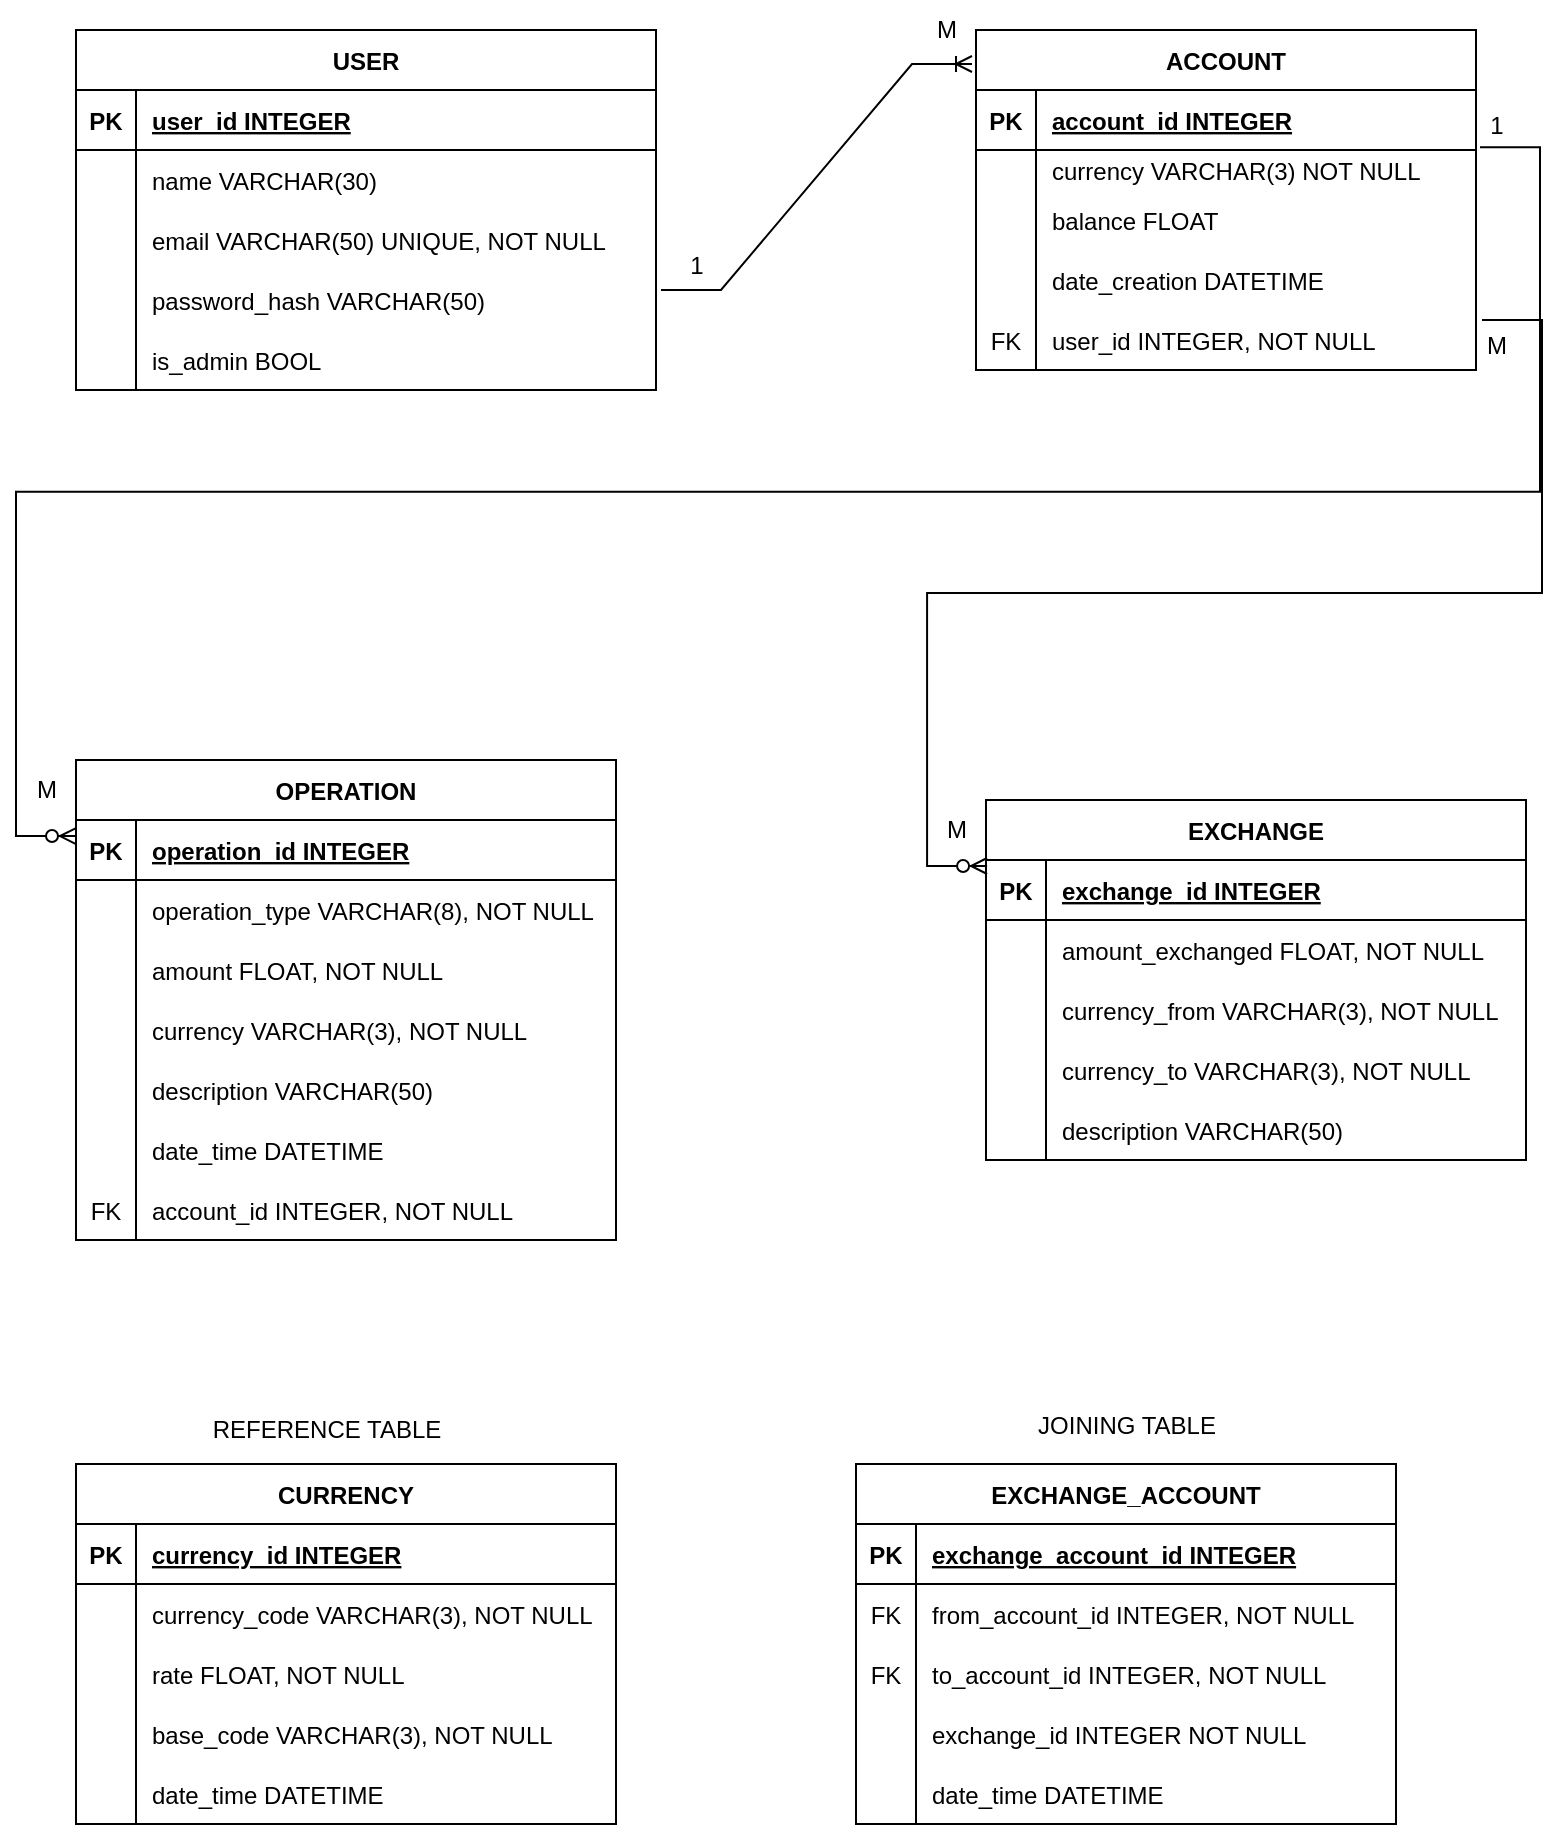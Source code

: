 <mxfile version="24.7.12">
  <diagram id="R2lEEEUBdFMjLlhIrx00" name="Page-1">
    <mxGraphModel dx="1434" dy="738" grid="1" gridSize="10" guides="1" tooltips="1" connect="1" arrows="1" fold="1" page="1" pageScale="1" pageWidth="850" pageHeight="1100" math="0" shadow="0" extFonts="Permanent Marker^https://fonts.googleapis.com/css?family=Permanent+Marker">
      <root>
        <mxCell id="0" />
        <mxCell id="1" parent="0" />
        <mxCell id="C-vyLk0tnHw3VtMMgP7b-23" value="USER" style="shape=table;startSize=30;container=1;collapsible=1;childLayout=tableLayout;fixedRows=1;rowLines=0;fontStyle=1;align=center;resizeLast=1;" parent="1" vertex="1">
          <mxGeometry x="80" y="135" width="290" height="180" as="geometry" />
        </mxCell>
        <mxCell id="C-vyLk0tnHw3VtMMgP7b-24" value="" style="shape=partialRectangle;collapsible=0;dropTarget=0;pointerEvents=0;fillColor=none;points=[[0,0.5],[1,0.5]];portConstraint=eastwest;top=0;left=0;right=0;bottom=1;" parent="C-vyLk0tnHw3VtMMgP7b-23" vertex="1">
          <mxGeometry y="30" width="290" height="30" as="geometry" />
        </mxCell>
        <mxCell id="C-vyLk0tnHw3VtMMgP7b-25" value="PK" style="shape=partialRectangle;overflow=hidden;connectable=0;fillColor=none;top=0;left=0;bottom=0;right=0;fontStyle=1;" parent="C-vyLk0tnHw3VtMMgP7b-24" vertex="1">
          <mxGeometry width="30" height="30" as="geometry">
            <mxRectangle width="30" height="30" as="alternateBounds" />
          </mxGeometry>
        </mxCell>
        <mxCell id="C-vyLk0tnHw3VtMMgP7b-26" value="user_id INTEGER" style="shape=partialRectangle;overflow=hidden;connectable=0;fillColor=none;top=0;left=0;bottom=0;right=0;align=left;spacingLeft=6;fontStyle=5;" parent="C-vyLk0tnHw3VtMMgP7b-24" vertex="1">
          <mxGeometry x="30" width="260" height="30" as="geometry">
            <mxRectangle width="260" height="30" as="alternateBounds" />
          </mxGeometry>
        </mxCell>
        <mxCell id="C-vyLk0tnHw3VtMMgP7b-27" value="" style="shape=partialRectangle;collapsible=0;dropTarget=0;pointerEvents=0;fillColor=none;points=[[0,0.5],[1,0.5]];portConstraint=eastwest;top=0;left=0;right=0;bottom=0;" parent="C-vyLk0tnHw3VtMMgP7b-23" vertex="1">
          <mxGeometry y="60" width="290" height="30" as="geometry" />
        </mxCell>
        <mxCell id="C-vyLk0tnHw3VtMMgP7b-28" value="" style="shape=partialRectangle;overflow=hidden;connectable=0;fillColor=none;top=0;left=0;bottom=0;right=0;" parent="C-vyLk0tnHw3VtMMgP7b-27" vertex="1">
          <mxGeometry width="30" height="30" as="geometry">
            <mxRectangle width="30" height="30" as="alternateBounds" />
          </mxGeometry>
        </mxCell>
        <mxCell id="C-vyLk0tnHw3VtMMgP7b-29" value="name VARCHAR(30)" style="shape=partialRectangle;overflow=hidden;connectable=0;fillColor=none;top=0;left=0;bottom=0;right=0;align=left;spacingLeft=6;" parent="C-vyLk0tnHw3VtMMgP7b-27" vertex="1">
          <mxGeometry x="30" width="260" height="30" as="geometry">
            <mxRectangle width="260" height="30" as="alternateBounds" />
          </mxGeometry>
        </mxCell>
        <mxCell id="g5KCxfN041PWaLVJbJEF-1" style="shape=partialRectangle;collapsible=0;dropTarget=0;pointerEvents=0;fillColor=none;points=[[0,0.5],[1,0.5]];portConstraint=eastwest;top=0;left=0;right=0;bottom=0;" parent="C-vyLk0tnHw3VtMMgP7b-23" vertex="1">
          <mxGeometry y="90" width="290" height="30" as="geometry" />
        </mxCell>
        <mxCell id="g5KCxfN041PWaLVJbJEF-2" style="shape=partialRectangle;overflow=hidden;connectable=0;fillColor=none;top=0;left=0;bottom=0;right=0;" parent="g5KCxfN041PWaLVJbJEF-1" vertex="1">
          <mxGeometry width="30" height="30" as="geometry">
            <mxRectangle width="30" height="30" as="alternateBounds" />
          </mxGeometry>
        </mxCell>
        <mxCell id="g5KCxfN041PWaLVJbJEF-3" value="email VARCHAR(50) UNIQUE, NOT NULL" style="shape=partialRectangle;overflow=hidden;connectable=0;fillColor=none;top=0;left=0;bottom=0;right=0;align=left;spacingLeft=6;" parent="g5KCxfN041PWaLVJbJEF-1" vertex="1">
          <mxGeometry x="30" width="260" height="30" as="geometry">
            <mxRectangle width="260" height="30" as="alternateBounds" />
          </mxGeometry>
        </mxCell>
        <mxCell id="g5KCxfN041PWaLVJbJEF-4" style="shape=partialRectangle;collapsible=0;dropTarget=0;pointerEvents=0;fillColor=none;points=[[0,0.5],[1,0.5]];portConstraint=eastwest;top=0;left=0;right=0;bottom=0;" parent="C-vyLk0tnHw3VtMMgP7b-23" vertex="1">
          <mxGeometry y="120" width="290" height="30" as="geometry" />
        </mxCell>
        <mxCell id="g5KCxfN041PWaLVJbJEF-5" style="shape=partialRectangle;overflow=hidden;connectable=0;fillColor=none;top=0;left=0;bottom=0;right=0;" parent="g5KCxfN041PWaLVJbJEF-4" vertex="1">
          <mxGeometry width="30" height="30" as="geometry">
            <mxRectangle width="30" height="30" as="alternateBounds" />
          </mxGeometry>
        </mxCell>
        <mxCell id="g5KCxfN041PWaLVJbJEF-6" value="password_hash VARCHAR(50)" style="shape=partialRectangle;overflow=hidden;connectable=0;fillColor=none;top=0;left=0;bottom=0;right=0;align=left;spacingLeft=6;" parent="g5KCxfN041PWaLVJbJEF-4" vertex="1">
          <mxGeometry x="30" width="260" height="30" as="geometry">
            <mxRectangle width="260" height="30" as="alternateBounds" />
          </mxGeometry>
        </mxCell>
        <mxCell id="PulEYo1Ob-rFSfLaga_--1" style="shape=partialRectangle;collapsible=0;dropTarget=0;pointerEvents=0;fillColor=none;points=[[0,0.5],[1,0.5]];portConstraint=eastwest;top=0;left=0;right=0;bottom=0;" parent="C-vyLk0tnHw3VtMMgP7b-23" vertex="1">
          <mxGeometry y="150" width="290" height="30" as="geometry" />
        </mxCell>
        <mxCell id="PulEYo1Ob-rFSfLaga_--2" style="shape=partialRectangle;overflow=hidden;connectable=0;fillColor=none;top=0;left=0;bottom=0;right=0;" parent="PulEYo1Ob-rFSfLaga_--1" vertex="1">
          <mxGeometry width="30" height="30" as="geometry">
            <mxRectangle width="30" height="30" as="alternateBounds" />
          </mxGeometry>
        </mxCell>
        <mxCell id="PulEYo1Ob-rFSfLaga_--3" value="is_admin BOOL" style="shape=partialRectangle;overflow=hidden;connectable=0;fillColor=none;top=0;left=0;bottom=0;right=0;align=left;spacingLeft=6;" parent="PulEYo1Ob-rFSfLaga_--1" vertex="1">
          <mxGeometry x="30" width="260" height="30" as="geometry">
            <mxRectangle width="260" height="30" as="alternateBounds" />
          </mxGeometry>
        </mxCell>
        <mxCell id="C-vyLk0tnHw3VtMMgP7b-2" value="ACCOUNT" style="shape=table;startSize=30;container=1;collapsible=1;childLayout=tableLayout;fixedRows=1;rowLines=0;fontStyle=1;align=center;resizeLast=1;" parent="1" vertex="1">
          <mxGeometry x="530" y="135" width="250" height="170" as="geometry" />
        </mxCell>
        <mxCell id="C-vyLk0tnHw3VtMMgP7b-3" value="" style="shape=partialRectangle;collapsible=0;dropTarget=0;pointerEvents=0;fillColor=none;points=[[0,0.5],[1,0.5]];portConstraint=eastwest;top=0;left=0;right=0;bottom=1;" parent="C-vyLk0tnHw3VtMMgP7b-2" vertex="1">
          <mxGeometry y="30" width="250" height="30" as="geometry" />
        </mxCell>
        <mxCell id="C-vyLk0tnHw3VtMMgP7b-4" value="PK" style="shape=partialRectangle;overflow=hidden;connectable=0;fillColor=none;top=0;left=0;bottom=0;right=0;fontStyle=1;" parent="C-vyLk0tnHw3VtMMgP7b-3" vertex="1">
          <mxGeometry width="30" height="30" as="geometry">
            <mxRectangle width="30" height="30" as="alternateBounds" />
          </mxGeometry>
        </mxCell>
        <mxCell id="C-vyLk0tnHw3VtMMgP7b-5" value="account_id INTEGER" style="shape=partialRectangle;overflow=hidden;connectable=0;fillColor=none;top=0;left=0;bottom=0;right=0;align=left;spacingLeft=6;fontStyle=5;" parent="C-vyLk0tnHw3VtMMgP7b-3" vertex="1">
          <mxGeometry x="30" width="220" height="30" as="geometry">
            <mxRectangle width="220" height="30" as="alternateBounds" />
          </mxGeometry>
        </mxCell>
        <mxCell id="C-vyLk0tnHw3VtMMgP7b-6" value="" style="shape=partialRectangle;collapsible=0;dropTarget=0;pointerEvents=0;fillColor=none;points=[[0,0.5],[1,0.5]];portConstraint=eastwest;top=0;left=0;right=0;bottom=0;" parent="C-vyLk0tnHw3VtMMgP7b-2" vertex="1">
          <mxGeometry y="60" width="250" height="20" as="geometry" />
        </mxCell>
        <mxCell id="C-vyLk0tnHw3VtMMgP7b-7" value="" style="shape=partialRectangle;overflow=hidden;connectable=0;fillColor=none;top=0;left=0;bottom=0;right=0;" parent="C-vyLk0tnHw3VtMMgP7b-6" vertex="1">
          <mxGeometry width="30" height="20" as="geometry">
            <mxRectangle width="30" height="20" as="alternateBounds" />
          </mxGeometry>
        </mxCell>
        <mxCell id="C-vyLk0tnHw3VtMMgP7b-8" value="currency VARCHAR(3) NOT NULL" style="shape=partialRectangle;overflow=hidden;connectable=0;fillColor=none;top=0;left=0;bottom=0;right=0;align=left;spacingLeft=6;" parent="C-vyLk0tnHw3VtMMgP7b-6" vertex="1">
          <mxGeometry x="30" width="220" height="20" as="geometry">
            <mxRectangle width="220" height="20" as="alternateBounds" />
          </mxGeometry>
        </mxCell>
        <mxCell id="g5KCxfN041PWaLVJbJEF-13" style="shape=partialRectangle;collapsible=0;dropTarget=0;pointerEvents=0;fillColor=none;points=[[0,0.5],[1,0.5]];portConstraint=eastwest;top=0;left=0;right=0;bottom=0;" parent="C-vyLk0tnHw3VtMMgP7b-2" vertex="1">
          <mxGeometry y="80" width="250" height="30" as="geometry" />
        </mxCell>
        <mxCell id="g5KCxfN041PWaLVJbJEF-14" value="" style="shape=partialRectangle;overflow=hidden;connectable=0;fillColor=none;top=0;left=0;bottom=0;right=0;" parent="g5KCxfN041PWaLVJbJEF-13" vertex="1">
          <mxGeometry width="30" height="30" as="geometry">
            <mxRectangle width="30" height="30" as="alternateBounds" />
          </mxGeometry>
        </mxCell>
        <mxCell id="g5KCxfN041PWaLVJbJEF-15" value="balance FLOAT" style="shape=partialRectangle;overflow=hidden;connectable=0;fillColor=none;top=0;left=0;bottom=0;right=0;align=left;spacingLeft=6;" parent="g5KCxfN041PWaLVJbJEF-13" vertex="1">
          <mxGeometry x="30" width="220" height="30" as="geometry">
            <mxRectangle width="220" height="30" as="alternateBounds" />
          </mxGeometry>
        </mxCell>
        <mxCell id="C-vyLk0tnHw3VtMMgP7b-9" value="" style="shape=partialRectangle;collapsible=0;dropTarget=0;pointerEvents=0;fillColor=none;points=[[0,0.5],[1,0.5]];portConstraint=eastwest;top=0;left=0;right=0;bottom=0;" parent="C-vyLk0tnHw3VtMMgP7b-2" vertex="1">
          <mxGeometry y="110" width="250" height="30" as="geometry" />
        </mxCell>
        <mxCell id="C-vyLk0tnHw3VtMMgP7b-10" value="" style="shape=partialRectangle;overflow=hidden;connectable=0;fillColor=none;top=0;left=0;bottom=0;right=0;" parent="C-vyLk0tnHw3VtMMgP7b-9" vertex="1">
          <mxGeometry width="30" height="30" as="geometry">
            <mxRectangle width="30" height="30" as="alternateBounds" />
          </mxGeometry>
        </mxCell>
        <mxCell id="C-vyLk0tnHw3VtMMgP7b-11" value="date_creation DATETIME" style="shape=partialRectangle;overflow=hidden;connectable=0;fillColor=none;top=0;left=0;bottom=0;right=0;align=left;spacingLeft=6;" parent="C-vyLk0tnHw3VtMMgP7b-9" vertex="1">
          <mxGeometry x="30" width="220" height="30" as="geometry">
            <mxRectangle width="220" height="30" as="alternateBounds" />
          </mxGeometry>
        </mxCell>
        <mxCell id="g5KCxfN041PWaLVJbJEF-10" style="shape=partialRectangle;collapsible=0;dropTarget=0;pointerEvents=0;fillColor=none;points=[[0,0.5],[1,0.5]];portConstraint=eastwest;top=0;left=0;right=0;bottom=0;" parent="C-vyLk0tnHw3VtMMgP7b-2" vertex="1">
          <mxGeometry y="140" width="250" height="30" as="geometry" />
        </mxCell>
        <mxCell id="g5KCxfN041PWaLVJbJEF-11" value="FK" style="shape=partialRectangle;overflow=hidden;connectable=0;fillColor=none;top=0;left=0;bottom=0;right=0;" parent="g5KCxfN041PWaLVJbJEF-10" vertex="1">
          <mxGeometry width="30" height="30" as="geometry">
            <mxRectangle width="30" height="30" as="alternateBounds" />
          </mxGeometry>
        </mxCell>
        <mxCell id="g5KCxfN041PWaLVJbJEF-12" value="user_id INTEGER, NOT NULL" style="shape=partialRectangle;overflow=hidden;connectable=0;fillColor=none;top=0;left=0;bottom=0;right=0;align=left;spacingLeft=6;" parent="g5KCxfN041PWaLVJbJEF-10" vertex="1">
          <mxGeometry x="30" width="220" height="30" as="geometry">
            <mxRectangle width="220" height="30" as="alternateBounds" />
          </mxGeometry>
        </mxCell>
        <mxCell id="g5KCxfN041PWaLVJbJEF-16" value="OPERATION" style="shape=table;startSize=30;container=1;collapsible=1;childLayout=tableLayout;fixedRows=1;rowLines=0;fontStyle=1;align=center;resizeLast=1;" parent="1" vertex="1">
          <mxGeometry x="80" y="500" width="270" height="240" as="geometry" />
        </mxCell>
        <mxCell id="g5KCxfN041PWaLVJbJEF-17" value="" style="shape=partialRectangle;collapsible=0;dropTarget=0;pointerEvents=0;fillColor=none;points=[[0,0.5],[1,0.5]];portConstraint=eastwest;top=0;left=0;right=0;bottom=1;" parent="g5KCxfN041PWaLVJbJEF-16" vertex="1">
          <mxGeometry y="30" width="270" height="30" as="geometry" />
        </mxCell>
        <mxCell id="g5KCxfN041PWaLVJbJEF-18" value="PK" style="shape=partialRectangle;overflow=hidden;connectable=0;fillColor=none;top=0;left=0;bottom=0;right=0;fontStyle=1;" parent="g5KCxfN041PWaLVJbJEF-17" vertex="1">
          <mxGeometry width="30" height="30" as="geometry">
            <mxRectangle width="30" height="30" as="alternateBounds" />
          </mxGeometry>
        </mxCell>
        <mxCell id="g5KCxfN041PWaLVJbJEF-19" value="operation_id INTEGER" style="shape=partialRectangle;overflow=hidden;connectable=0;fillColor=none;top=0;left=0;bottom=0;right=0;align=left;spacingLeft=6;fontStyle=5;" parent="g5KCxfN041PWaLVJbJEF-17" vertex="1">
          <mxGeometry x="30" width="240" height="30" as="geometry">
            <mxRectangle width="240" height="30" as="alternateBounds" />
          </mxGeometry>
        </mxCell>
        <mxCell id="g5KCxfN041PWaLVJbJEF-20" value="" style="shape=partialRectangle;collapsible=0;dropTarget=0;pointerEvents=0;fillColor=none;points=[[0,0.5],[1,0.5]];portConstraint=eastwest;top=0;left=0;right=0;bottom=0;" parent="g5KCxfN041PWaLVJbJEF-16" vertex="1">
          <mxGeometry y="60" width="270" height="30" as="geometry" />
        </mxCell>
        <mxCell id="g5KCxfN041PWaLVJbJEF-21" value="" style="shape=partialRectangle;overflow=hidden;connectable=0;fillColor=none;top=0;left=0;bottom=0;right=0;" parent="g5KCxfN041PWaLVJbJEF-20" vertex="1">
          <mxGeometry width="30" height="30" as="geometry">
            <mxRectangle width="30" height="30" as="alternateBounds" />
          </mxGeometry>
        </mxCell>
        <mxCell id="g5KCxfN041PWaLVJbJEF-22" value="operation_type VARCHAR(8), NOT NULL" style="shape=partialRectangle;overflow=hidden;connectable=0;fillColor=none;top=0;left=0;bottom=0;right=0;align=left;spacingLeft=6;" parent="g5KCxfN041PWaLVJbJEF-20" vertex="1">
          <mxGeometry x="30" width="240" height="30" as="geometry">
            <mxRectangle width="240" height="30" as="alternateBounds" />
          </mxGeometry>
        </mxCell>
        <mxCell id="g5KCxfN041PWaLVJbJEF-23" style="shape=partialRectangle;collapsible=0;dropTarget=0;pointerEvents=0;fillColor=none;points=[[0,0.5],[1,0.5]];portConstraint=eastwest;top=0;left=0;right=0;bottom=0;" parent="g5KCxfN041PWaLVJbJEF-16" vertex="1">
          <mxGeometry y="90" width="270" height="30" as="geometry" />
        </mxCell>
        <mxCell id="g5KCxfN041PWaLVJbJEF-24" value="" style="shape=partialRectangle;overflow=hidden;connectable=0;fillColor=none;top=0;left=0;bottom=0;right=0;" parent="g5KCxfN041PWaLVJbJEF-23" vertex="1">
          <mxGeometry width="30" height="30" as="geometry">
            <mxRectangle width="30" height="30" as="alternateBounds" />
          </mxGeometry>
        </mxCell>
        <mxCell id="g5KCxfN041PWaLVJbJEF-25" value="amount FLOAT, NOT NULL" style="shape=partialRectangle;overflow=hidden;connectable=0;fillColor=none;top=0;left=0;bottom=0;right=0;align=left;spacingLeft=6;" parent="g5KCxfN041PWaLVJbJEF-23" vertex="1">
          <mxGeometry x="30" width="240" height="30" as="geometry">
            <mxRectangle width="240" height="30" as="alternateBounds" />
          </mxGeometry>
        </mxCell>
        <mxCell id="g5KCxfN041PWaLVJbJEF-26" value="" style="shape=partialRectangle;collapsible=0;dropTarget=0;pointerEvents=0;fillColor=none;points=[[0,0.5],[1,0.5]];portConstraint=eastwest;top=0;left=0;right=0;bottom=0;" parent="g5KCxfN041PWaLVJbJEF-16" vertex="1">
          <mxGeometry y="120" width="270" height="30" as="geometry" />
        </mxCell>
        <mxCell id="g5KCxfN041PWaLVJbJEF-27" value="" style="shape=partialRectangle;overflow=hidden;connectable=0;fillColor=none;top=0;left=0;bottom=0;right=0;" parent="g5KCxfN041PWaLVJbJEF-26" vertex="1">
          <mxGeometry width="30" height="30" as="geometry">
            <mxRectangle width="30" height="30" as="alternateBounds" />
          </mxGeometry>
        </mxCell>
        <mxCell id="g5KCxfN041PWaLVJbJEF-28" value="currency VARCHAR(3), NOT NULL" style="shape=partialRectangle;overflow=hidden;connectable=0;fillColor=none;top=0;left=0;bottom=0;right=0;align=left;spacingLeft=6;" parent="g5KCxfN041PWaLVJbJEF-26" vertex="1">
          <mxGeometry x="30" width="240" height="30" as="geometry">
            <mxRectangle width="240" height="30" as="alternateBounds" />
          </mxGeometry>
        </mxCell>
        <mxCell id="g5KCxfN041PWaLVJbJEF-29" style="shape=partialRectangle;collapsible=0;dropTarget=0;pointerEvents=0;fillColor=none;points=[[0,0.5],[1,0.5]];portConstraint=eastwest;top=0;left=0;right=0;bottom=0;" parent="g5KCxfN041PWaLVJbJEF-16" vertex="1">
          <mxGeometry y="150" width="270" height="30" as="geometry" />
        </mxCell>
        <mxCell id="g5KCxfN041PWaLVJbJEF-30" value="" style="shape=partialRectangle;overflow=hidden;connectable=0;fillColor=none;top=0;left=0;bottom=0;right=0;" parent="g5KCxfN041PWaLVJbJEF-29" vertex="1">
          <mxGeometry width="30" height="30" as="geometry">
            <mxRectangle width="30" height="30" as="alternateBounds" />
          </mxGeometry>
        </mxCell>
        <mxCell id="g5KCxfN041PWaLVJbJEF-31" value="description VARCHAR(50)" style="shape=partialRectangle;overflow=hidden;connectable=0;fillColor=none;top=0;left=0;bottom=0;right=0;align=left;spacingLeft=6;" parent="g5KCxfN041PWaLVJbJEF-29" vertex="1">
          <mxGeometry x="30" width="240" height="30" as="geometry">
            <mxRectangle width="240" height="30" as="alternateBounds" />
          </mxGeometry>
        </mxCell>
        <mxCell id="g5KCxfN041PWaLVJbJEF-32" style="shape=partialRectangle;collapsible=0;dropTarget=0;pointerEvents=0;fillColor=none;points=[[0,0.5],[1,0.5]];portConstraint=eastwest;top=0;left=0;right=0;bottom=0;" parent="g5KCxfN041PWaLVJbJEF-16" vertex="1">
          <mxGeometry y="180" width="270" height="30" as="geometry" />
        </mxCell>
        <mxCell id="g5KCxfN041PWaLVJbJEF-33" value="" style="shape=partialRectangle;overflow=hidden;connectable=0;fillColor=none;top=0;left=0;bottom=0;right=0;" parent="g5KCxfN041PWaLVJbJEF-32" vertex="1">
          <mxGeometry width="30" height="30" as="geometry">
            <mxRectangle width="30" height="30" as="alternateBounds" />
          </mxGeometry>
        </mxCell>
        <mxCell id="g5KCxfN041PWaLVJbJEF-34" value="date_time DATETIME" style="shape=partialRectangle;overflow=hidden;connectable=0;fillColor=none;top=0;left=0;bottom=0;right=0;align=left;spacingLeft=6;" parent="g5KCxfN041PWaLVJbJEF-32" vertex="1">
          <mxGeometry x="30" width="240" height="30" as="geometry">
            <mxRectangle width="240" height="30" as="alternateBounds" />
          </mxGeometry>
        </mxCell>
        <mxCell id="PulEYo1Ob-rFSfLaga_--7" style="shape=partialRectangle;collapsible=0;dropTarget=0;pointerEvents=0;fillColor=none;points=[[0,0.5],[1,0.5]];portConstraint=eastwest;top=0;left=0;right=0;bottom=0;" parent="g5KCxfN041PWaLVJbJEF-16" vertex="1">
          <mxGeometry y="210" width="270" height="30" as="geometry" />
        </mxCell>
        <mxCell id="PulEYo1Ob-rFSfLaga_--8" value="FK" style="shape=partialRectangle;overflow=hidden;connectable=0;fillColor=none;top=0;left=0;bottom=0;right=0;" parent="PulEYo1Ob-rFSfLaga_--7" vertex="1">
          <mxGeometry width="30" height="30" as="geometry">
            <mxRectangle width="30" height="30" as="alternateBounds" />
          </mxGeometry>
        </mxCell>
        <mxCell id="PulEYo1Ob-rFSfLaga_--9" value="account_id INTEGER, NOT NULL" style="shape=partialRectangle;overflow=hidden;connectable=0;fillColor=none;top=0;left=0;bottom=0;right=0;align=left;spacingLeft=6;" parent="PulEYo1Ob-rFSfLaga_--7" vertex="1">
          <mxGeometry x="30" width="240" height="30" as="geometry">
            <mxRectangle width="240" height="30" as="alternateBounds" />
          </mxGeometry>
        </mxCell>
        <mxCell id="g5KCxfN041PWaLVJbJEF-38" value="EXCHANGE" style="shape=table;startSize=30;container=1;collapsible=1;childLayout=tableLayout;fixedRows=1;rowLines=0;fontStyle=1;align=center;resizeLast=1;" parent="1" vertex="1">
          <mxGeometry x="535" y="520" width="270" height="180" as="geometry" />
        </mxCell>
        <mxCell id="g5KCxfN041PWaLVJbJEF-39" value="" style="shape=partialRectangle;collapsible=0;dropTarget=0;pointerEvents=0;fillColor=none;points=[[0,0.5],[1,0.5]];portConstraint=eastwest;top=0;left=0;right=0;bottom=1;" parent="g5KCxfN041PWaLVJbJEF-38" vertex="1">
          <mxGeometry y="30" width="270" height="30" as="geometry" />
        </mxCell>
        <mxCell id="g5KCxfN041PWaLVJbJEF-40" value="PK" style="shape=partialRectangle;overflow=hidden;connectable=0;fillColor=none;top=0;left=0;bottom=0;right=0;fontStyle=1;" parent="g5KCxfN041PWaLVJbJEF-39" vertex="1">
          <mxGeometry width="30" height="30" as="geometry">
            <mxRectangle width="30" height="30" as="alternateBounds" />
          </mxGeometry>
        </mxCell>
        <mxCell id="g5KCxfN041PWaLVJbJEF-41" value="exchange_id INTEGER" style="shape=partialRectangle;overflow=hidden;connectable=0;fillColor=none;top=0;left=0;bottom=0;right=0;align=left;spacingLeft=6;fontStyle=5;" parent="g5KCxfN041PWaLVJbJEF-39" vertex="1">
          <mxGeometry x="30" width="240" height="30" as="geometry">
            <mxRectangle width="240" height="30" as="alternateBounds" />
          </mxGeometry>
        </mxCell>
        <mxCell id="g5KCxfN041PWaLVJbJEF-42" value="" style="shape=partialRectangle;collapsible=0;dropTarget=0;pointerEvents=0;fillColor=none;points=[[0,0.5],[1,0.5]];portConstraint=eastwest;top=0;left=0;right=0;bottom=0;" parent="g5KCxfN041PWaLVJbJEF-38" vertex="1">
          <mxGeometry y="60" width="270" height="30" as="geometry" />
        </mxCell>
        <mxCell id="g5KCxfN041PWaLVJbJEF-43" value="" style="shape=partialRectangle;overflow=hidden;connectable=0;fillColor=none;top=0;left=0;bottom=0;right=0;" parent="g5KCxfN041PWaLVJbJEF-42" vertex="1">
          <mxGeometry width="30" height="30" as="geometry">
            <mxRectangle width="30" height="30" as="alternateBounds" />
          </mxGeometry>
        </mxCell>
        <mxCell id="g5KCxfN041PWaLVJbJEF-44" value="amount_exchanged FLOAT, NOT NULL" style="shape=partialRectangle;overflow=hidden;connectable=0;fillColor=none;top=0;left=0;bottom=0;right=0;align=left;spacingLeft=6;" parent="g5KCxfN041PWaLVJbJEF-42" vertex="1">
          <mxGeometry x="30" width="240" height="30" as="geometry">
            <mxRectangle width="240" height="30" as="alternateBounds" />
          </mxGeometry>
        </mxCell>
        <mxCell id="g5KCxfN041PWaLVJbJEF-45" style="shape=partialRectangle;collapsible=0;dropTarget=0;pointerEvents=0;fillColor=none;points=[[0,0.5],[1,0.5]];portConstraint=eastwest;top=0;left=0;right=0;bottom=0;" parent="g5KCxfN041PWaLVJbJEF-38" vertex="1">
          <mxGeometry y="90" width="270" height="30" as="geometry" />
        </mxCell>
        <mxCell id="g5KCxfN041PWaLVJbJEF-46" value="" style="shape=partialRectangle;overflow=hidden;connectable=0;fillColor=none;top=0;left=0;bottom=0;right=0;" parent="g5KCxfN041PWaLVJbJEF-45" vertex="1">
          <mxGeometry width="30" height="30" as="geometry">
            <mxRectangle width="30" height="30" as="alternateBounds" />
          </mxGeometry>
        </mxCell>
        <mxCell id="g5KCxfN041PWaLVJbJEF-47" value="currency_from VARCHAR(3), NOT NULL" style="shape=partialRectangle;overflow=hidden;connectable=0;fillColor=none;top=0;left=0;bottom=0;right=0;align=left;spacingLeft=6;" parent="g5KCxfN041PWaLVJbJEF-45" vertex="1">
          <mxGeometry x="30" width="240" height="30" as="geometry">
            <mxRectangle width="240" height="30" as="alternateBounds" />
          </mxGeometry>
        </mxCell>
        <mxCell id="fQaykVxnWzVTDkNbT8_q-42" style="shape=partialRectangle;collapsible=0;dropTarget=0;pointerEvents=0;fillColor=none;points=[[0,0.5],[1,0.5]];portConstraint=eastwest;top=0;left=0;right=0;bottom=0;" vertex="1" parent="g5KCxfN041PWaLVJbJEF-38">
          <mxGeometry y="120" width="270" height="30" as="geometry" />
        </mxCell>
        <mxCell id="fQaykVxnWzVTDkNbT8_q-43" style="shape=partialRectangle;overflow=hidden;connectable=0;fillColor=none;top=0;left=0;bottom=0;right=0;" vertex="1" parent="fQaykVxnWzVTDkNbT8_q-42">
          <mxGeometry width="30" height="30" as="geometry">
            <mxRectangle width="30" height="30" as="alternateBounds" />
          </mxGeometry>
        </mxCell>
        <mxCell id="fQaykVxnWzVTDkNbT8_q-44" value="currency_to VARCHAR(3), NOT NULL" style="shape=partialRectangle;overflow=hidden;connectable=0;fillColor=none;top=0;left=0;bottom=0;right=0;align=left;spacingLeft=6;" vertex="1" parent="fQaykVxnWzVTDkNbT8_q-42">
          <mxGeometry x="30" width="240" height="30" as="geometry">
            <mxRectangle width="240" height="30" as="alternateBounds" />
          </mxGeometry>
        </mxCell>
        <mxCell id="g5KCxfN041PWaLVJbJEF-48" value="" style="shape=partialRectangle;collapsible=0;dropTarget=0;pointerEvents=0;fillColor=none;points=[[0,0.5],[1,0.5]];portConstraint=eastwest;top=0;left=0;right=0;bottom=0;" parent="g5KCxfN041PWaLVJbJEF-38" vertex="1">
          <mxGeometry y="150" width="270" height="30" as="geometry" />
        </mxCell>
        <mxCell id="g5KCxfN041PWaLVJbJEF-49" value="" style="shape=partialRectangle;overflow=hidden;connectable=0;fillColor=none;top=0;left=0;bottom=0;right=0;" parent="g5KCxfN041PWaLVJbJEF-48" vertex="1">
          <mxGeometry width="30" height="30" as="geometry">
            <mxRectangle width="30" height="30" as="alternateBounds" />
          </mxGeometry>
        </mxCell>
        <mxCell id="g5KCxfN041PWaLVJbJEF-50" value="description VARCHAR(50)" style="shape=partialRectangle;overflow=hidden;connectable=0;fillColor=none;top=0;left=0;bottom=0;right=0;align=left;spacingLeft=6;" parent="g5KCxfN041PWaLVJbJEF-48" vertex="1">
          <mxGeometry x="30" width="240" height="30" as="geometry">
            <mxRectangle width="240" height="30" as="alternateBounds" />
          </mxGeometry>
        </mxCell>
        <mxCell id="PulEYo1Ob-rFSfLaga_--44" value="" style="edgeStyle=entityRelationEdgeStyle;fontSize=12;html=1;endArrow=ERoneToMany;rounded=0;entryX=-0.008;entryY=0.1;entryDx=0;entryDy=0;entryPerimeter=0;" parent="1" target="C-vyLk0tnHw3VtMMgP7b-2" edge="1">
          <mxGeometry width="100" height="100" relative="1" as="geometry">
            <mxPoint x="372.5" y="265" as="sourcePoint" />
            <mxPoint x="497.5" y="160" as="targetPoint" />
          </mxGeometry>
        </mxCell>
        <mxCell id="PulEYo1Ob-rFSfLaga_--45" value="" style="edgeStyle=entityRelationEdgeStyle;fontSize=12;html=1;endArrow=ERzeroToMany;endFill=1;rounded=0;entryX=0.004;entryY=0.075;entryDx=0;entryDy=0;entryPerimeter=0;exitX=1.012;exitY=0.167;exitDx=0;exitDy=0;exitPerimeter=0;" parent="1" source="g5KCxfN041PWaLVJbJEF-10" edge="1">
          <mxGeometry width="100" height="100" relative="1" as="geometry">
            <mxPoint x="784.46" y="270" as="sourcePoint" />
            <mxPoint x="535.54" y="553" as="targetPoint" />
          </mxGeometry>
        </mxCell>
        <mxCell id="PulEYo1Ob-rFSfLaga_--46" value="" style="edgeStyle=entityRelationEdgeStyle;fontSize=12;html=1;endArrow=ERzeroToMany;endFill=1;rounded=0;exitX=1.008;exitY=-0.067;exitDx=0;exitDy=0;exitPerimeter=0;" parent="1" source="C-vyLk0tnHw3VtMMgP7b-6" edge="1">
          <mxGeometry width="100" height="100" relative="1" as="geometry">
            <mxPoint x="810" y="150" as="sourcePoint" />
            <mxPoint x="80" y="538.01" as="targetPoint" />
            <Array as="points">
              <mxPoint x="530" y="213.01" />
              <mxPoint x="500" y="313.01" />
            </Array>
          </mxGeometry>
        </mxCell>
        <mxCell id="PulEYo1Ob-rFSfLaga_--47" value="M" style="text;html=1;align=center;verticalAlign=middle;resizable=0;points=[];autosize=1;strokeColor=none;fillColor=none;" parent="1" vertex="1">
          <mxGeometry x="505" y="520" width="30" height="30" as="geometry" />
        </mxCell>
        <mxCell id="PulEYo1Ob-rFSfLaga_--52" value="M" style="text;html=1;align=center;verticalAlign=middle;resizable=0;points=[];autosize=1;strokeColor=none;fillColor=none;" parent="1" vertex="1">
          <mxGeometry x="500" y="120" width="30" height="30" as="geometry" />
        </mxCell>
        <mxCell id="PulEYo1Ob-rFSfLaga_--53" value="1" style="text;html=1;align=center;verticalAlign=middle;resizable=0;points=[];autosize=1;strokeColor=none;fillColor=none;" parent="1" vertex="1">
          <mxGeometry x="375" y="238" width="30" height="30" as="geometry" />
        </mxCell>
        <mxCell id="PulEYo1Ob-rFSfLaga_--66" value="M" style="text;html=1;align=center;verticalAlign=middle;resizable=0;points=[];autosize=1;strokeColor=none;fillColor=none;" parent="1" vertex="1">
          <mxGeometry x="50" y="500" width="30" height="30" as="geometry" />
        </mxCell>
        <mxCell id="PulEYo1Ob-rFSfLaga_--72" value="1" style="text;html=1;align=center;verticalAlign=middle;resizable=0;points=[];autosize=1;strokeColor=none;fillColor=none;" parent="1" vertex="1">
          <mxGeometry x="775" y="168" width="30" height="30" as="geometry" />
        </mxCell>
        <mxCell id="fQaykVxnWzVTDkNbT8_q-1" value="CURRENCY" style="shape=table;startSize=30;container=1;collapsible=1;childLayout=tableLayout;fixedRows=1;rowLines=0;fontStyle=1;align=center;resizeLast=1;" vertex="1" parent="1">
          <mxGeometry x="80" y="852" width="270" height="180" as="geometry" />
        </mxCell>
        <mxCell id="fQaykVxnWzVTDkNbT8_q-2" value="" style="shape=partialRectangle;collapsible=0;dropTarget=0;pointerEvents=0;fillColor=none;points=[[0,0.5],[1,0.5]];portConstraint=eastwest;top=0;left=0;right=0;bottom=1;" vertex="1" parent="fQaykVxnWzVTDkNbT8_q-1">
          <mxGeometry y="30" width="270" height="30" as="geometry" />
        </mxCell>
        <mxCell id="fQaykVxnWzVTDkNbT8_q-3" value="PK" style="shape=partialRectangle;overflow=hidden;connectable=0;fillColor=none;top=0;left=0;bottom=0;right=0;fontStyle=1;" vertex="1" parent="fQaykVxnWzVTDkNbT8_q-2">
          <mxGeometry width="30" height="30" as="geometry">
            <mxRectangle width="30" height="30" as="alternateBounds" />
          </mxGeometry>
        </mxCell>
        <mxCell id="fQaykVxnWzVTDkNbT8_q-4" value="currency_id INTEGER" style="shape=partialRectangle;overflow=hidden;connectable=0;fillColor=none;top=0;left=0;bottom=0;right=0;align=left;spacingLeft=6;fontStyle=5;" vertex="1" parent="fQaykVxnWzVTDkNbT8_q-2">
          <mxGeometry x="30" width="240" height="30" as="geometry">
            <mxRectangle width="240" height="30" as="alternateBounds" />
          </mxGeometry>
        </mxCell>
        <mxCell id="fQaykVxnWzVTDkNbT8_q-5" value="" style="shape=partialRectangle;collapsible=0;dropTarget=0;pointerEvents=0;fillColor=none;points=[[0,0.5],[1,0.5]];portConstraint=eastwest;top=0;left=0;right=0;bottom=0;" vertex="1" parent="fQaykVxnWzVTDkNbT8_q-1">
          <mxGeometry y="60" width="270" height="30" as="geometry" />
        </mxCell>
        <mxCell id="fQaykVxnWzVTDkNbT8_q-6" value="" style="shape=partialRectangle;overflow=hidden;connectable=0;fillColor=none;top=0;left=0;bottom=0;right=0;" vertex="1" parent="fQaykVxnWzVTDkNbT8_q-5">
          <mxGeometry width="30" height="30" as="geometry">
            <mxRectangle width="30" height="30" as="alternateBounds" />
          </mxGeometry>
        </mxCell>
        <mxCell id="fQaykVxnWzVTDkNbT8_q-7" value="currency_code VARCHAR(3), NOT NULL" style="shape=partialRectangle;overflow=hidden;connectable=0;fillColor=none;top=0;left=0;bottom=0;right=0;align=left;spacingLeft=6;" vertex="1" parent="fQaykVxnWzVTDkNbT8_q-5">
          <mxGeometry x="30" width="240" height="30" as="geometry">
            <mxRectangle width="240" height="30" as="alternateBounds" />
          </mxGeometry>
        </mxCell>
        <mxCell id="fQaykVxnWzVTDkNbT8_q-8" style="shape=partialRectangle;collapsible=0;dropTarget=0;pointerEvents=0;fillColor=none;points=[[0,0.5],[1,0.5]];portConstraint=eastwest;top=0;left=0;right=0;bottom=0;" vertex="1" parent="fQaykVxnWzVTDkNbT8_q-1">
          <mxGeometry y="90" width="270" height="30" as="geometry" />
        </mxCell>
        <mxCell id="fQaykVxnWzVTDkNbT8_q-9" value="" style="shape=partialRectangle;overflow=hidden;connectable=0;fillColor=none;top=0;left=0;bottom=0;right=0;" vertex="1" parent="fQaykVxnWzVTDkNbT8_q-8">
          <mxGeometry width="30" height="30" as="geometry">
            <mxRectangle width="30" height="30" as="alternateBounds" />
          </mxGeometry>
        </mxCell>
        <mxCell id="fQaykVxnWzVTDkNbT8_q-10" value="rate FLOAT, NOT NULL" style="shape=partialRectangle;overflow=hidden;connectable=0;fillColor=none;top=0;left=0;bottom=0;right=0;align=left;spacingLeft=6;" vertex="1" parent="fQaykVxnWzVTDkNbT8_q-8">
          <mxGeometry x="30" width="240" height="30" as="geometry">
            <mxRectangle width="240" height="30" as="alternateBounds" />
          </mxGeometry>
        </mxCell>
        <mxCell id="fQaykVxnWzVTDkNbT8_q-11" value="" style="shape=partialRectangle;collapsible=0;dropTarget=0;pointerEvents=0;fillColor=none;points=[[0,0.5],[1,0.5]];portConstraint=eastwest;top=0;left=0;right=0;bottom=0;" vertex="1" parent="fQaykVxnWzVTDkNbT8_q-1">
          <mxGeometry y="120" width="270" height="30" as="geometry" />
        </mxCell>
        <mxCell id="fQaykVxnWzVTDkNbT8_q-12" value="" style="shape=partialRectangle;overflow=hidden;connectable=0;fillColor=none;top=0;left=0;bottom=0;right=0;" vertex="1" parent="fQaykVxnWzVTDkNbT8_q-11">
          <mxGeometry width="30" height="30" as="geometry">
            <mxRectangle width="30" height="30" as="alternateBounds" />
          </mxGeometry>
        </mxCell>
        <mxCell id="fQaykVxnWzVTDkNbT8_q-13" value="base_code VARCHAR(3), NOT NULL" style="shape=partialRectangle;overflow=hidden;connectable=0;fillColor=none;top=0;left=0;bottom=0;right=0;align=left;spacingLeft=6;" vertex="1" parent="fQaykVxnWzVTDkNbT8_q-11">
          <mxGeometry x="30" width="240" height="30" as="geometry">
            <mxRectangle width="240" height="30" as="alternateBounds" />
          </mxGeometry>
        </mxCell>
        <mxCell id="fQaykVxnWzVTDkNbT8_q-17" style="shape=partialRectangle;collapsible=0;dropTarget=0;pointerEvents=0;fillColor=none;points=[[0,0.5],[1,0.5]];portConstraint=eastwest;top=0;left=0;right=0;bottom=0;" vertex="1" parent="fQaykVxnWzVTDkNbT8_q-1">
          <mxGeometry y="150" width="270" height="30" as="geometry" />
        </mxCell>
        <mxCell id="fQaykVxnWzVTDkNbT8_q-18" value="" style="shape=partialRectangle;overflow=hidden;connectable=0;fillColor=none;top=0;left=0;bottom=0;right=0;" vertex="1" parent="fQaykVxnWzVTDkNbT8_q-17">
          <mxGeometry width="30" height="30" as="geometry">
            <mxRectangle width="30" height="30" as="alternateBounds" />
          </mxGeometry>
        </mxCell>
        <mxCell id="fQaykVxnWzVTDkNbT8_q-19" value="date_time DATETIME" style="shape=partialRectangle;overflow=hidden;connectable=0;fillColor=none;top=0;left=0;bottom=0;right=0;align=left;spacingLeft=6;" vertex="1" parent="fQaykVxnWzVTDkNbT8_q-17">
          <mxGeometry x="30" width="240" height="30" as="geometry">
            <mxRectangle width="240" height="30" as="alternateBounds" />
          </mxGeometry>
        </mxCell>
        <mxCell id="fQaykVxnWzVTDkNbT8_q-23" value="REFERENCE TABLE" style="text;html=1;align=center;verticalAlign=middle;resizable=0;points=[];autosize=1;strokeColor=none;fillColor=none;" vertex="1" parent="1">
          <mxGeometry x="135" y="820" width="140" height="30" as="geometry" />
        </mxCell>
        <mxCell id="fQaykVxnWzVTDkNbT8_q-24" value="EXCHANGE_ACCOUNT" style="shape=table;startSize=30;container=1;collapsible=1;childLayout=tableLayout;fixedRows=1;rowLines=0;fontStyle=1;align=center;resizeLast=1;" vertex="1" parent="1">
          <mxGeometry x="470" y="852" width="270" height="180" as="geometry" />
        </mxCell>
        <mxCell id="fQaykVxnWzVTDkNbT8_q-25" value="" style="shape=partialRectangle;collapsible=0;dropTarget=0;pointerEvents=0;fillColor=none;points=[[0,0.5],[1,0.5]];portConstraint=eastwest;top=0;left=0;right=0;bottom=1;" vertex="1" parent="fQaykVxnWzVTDkNbT8_q-24">
          <mxGeometry y="30" width="270" height="30" as="geometry" />
        </mxCell>
        <mxCell id="fQaykVxnWzVTDkNbT8_q-26" value="PK" style="shape=partialRectangle;overflow=hidden;connectable=0;fillColor=none;top=0;left=0;bottom=0;right=0;fontStyle=1;" vertex="1" parent="fQaykVxnWzVTDkNbT8_q-25">
          <mxGeometry width="30" height="30" as="geometry">
            <mxRectangle width="30" height="30" as="alternateBounds" />
          </mxGeometry>
        </mxCell>
        <mxCell id="fQaykVxnWzVTDkNbT8_q-27" value="exchange_account_id INTEGER" style="shape=partialRectangle;overflow=hidden;connectable=0;fillColor=none;top=0;left=0;bottom=0;right=0;align=left;spacingLeft=6;fontStyle=5;" vertex="1" parent="fQaykVxnWzVTDkNbT8_q-25">
          <mxGeometry x="30" width="240" height="30" as="geometry">
            <mxRectangle width="240" height="30" as="alternateBounds" />
          </mxGeometry>
        </mxCell>
        <mxCell id="fQaykVxnWzVTDkNbT8_q-28" value="" style="shape=partialRectangle;collapsible=0;dropTarget=0;pointerEvents=0;fillColor=none;points=[[0,0.5],[1,0.5]];portConstraint=eastwest;top=0;left=0;right=0;bottom=0;" vertex="1" parent="fQaykVxnWzVTDkNbT8_q-24">
          <mxGeometry y="60" width="270" height="30" as="geometry" />
        </mxCell>
        <mxCell id="fQaykVxnWzVTDkNbT8_q-29" value="FK" style="shape=partialRectangle;overflow=hidden;connectable=0;fillColor=none;top=0;left=0;bottom=0;right=0;" vertex="1" parent="fQaykVxnWzVTDkNbT8_q-28">
          <mxGeometry width="30" height="30" as="geometry">
            <mxRectangle width="30" height="30" as="alternateBounds" />
          </mxGeometry>
        </mxCell>
        <mxCell id="fQaykVxnWzVTDkNbT8_q-30" value="from_account_id INTEGER, NOT NULL" style="shape=partialRectangle;overflow=hidden;connectable=0;fillColor=none;top=0;left=0;bottom=0;right=0;align=left;spacingLeft=6;" vertex="1" parent="fQaykVxnWzVTDkNbT8_q-28">
          <mxGeometry x="30" width="240" height="30" as="geometry">
            <mxRectangle width="240" height="30" as="alternateBounds" />
          </mxGeometry>
        </mxCell>
        <mxCell id="fQaykVxnWzVTDkNbT8_q-31" style="shape=partialRectangle;collapsible=0;dropTarget=0;pointerEvents=0;fillColor=none;points=[[0,0.5],[1,0.5]];portConstraint=eastwest;top=0;left=0;right=0;bottom=0;" vertex="1" parent="fQaykVxnWzVTDkNbT8_q-24">
          <mxGeometry y="90" width="270" height="30" as="geometry" />
        </mxCell>
        <mxCell id="fQaykVxnWzVTDkNbT8_q-32" value="FK" style="shape=partialRectangle;overflow=hidden;connectable=0;fillColor=none;top=0;left=0;bottom=0;right=0;" vertex="1" parent="fQaykVxnWzVTDkNbT8_q-31">
          <mxGeometry width="30" height="30" as="geometry">
            <mxRectangle width="30" height="30" as="alternateBounds" />
          </mxGeometry>
        </mxCell>
        <mxCell id="fQaykVxnWzVTDkNbT8_q-33" value="to_account_id INTEGER, NOT NULL" style="shape=partialRectangle;overflow=hidden;connectable=0;fillColor=none;top=0;left=0;bottom=0;right=0;align=left;spacingLeft=6;" vertex="1" parent="fQaykVxnWzVTDkNbT8_q-31">
          <mxGeometry x="30" width="240" height="30" as="geometry">
            <mxRectangle width="240" height="30" as="alternateBounds" />
          </mxGeometry>
        </mxCell>
        <mxCell id="fQaykVxnWzVTDkNbT8_q-34" value="" style="shape=partialRectangle;collapsible=0;dropTarget=0;pointerEvents=0;fillColor=none;points=[[0,0.5],[1,0.5]];portConstraint=eastwest;top=0;left=0;right=0;bottom=0;" vertex="1" parent="fQaykVxnWzVTDkNbT8_q-24">
          <mxGeometry y="120" width="270" height="30" as="geometry" />
        </mxCell>
        <mxCell id="fQaykVxnWzVTDkNbT8_q-35" value="" style="shape=partialRectangle;overflow=hidden;connectable=0;fillColor=none;top=0;left=0;bottom=0;right=0;" vertex="1" parent="fQaykVxnWzVTDkNbT8_q-34">
          <mxGeometry width="30" height="30" as="geometry">
            <mxRectangle width="30" height="30" as="alternateBounds" />
          </mxGeometry>
        </mxCell>
        <mxCell id="fQaykVxnWzVTDkNbT8_q-36" value="exchange_id INTEGER NOT NULL" style="shape=partialRectangle;overflow=hidden;connectable=0;fillColor=none;top=0;left=0;bottom=0;right=0;align=left;spacingLeft=6;" vertex="1" parent="fQaykVxnWzVTDkNbT8_q-34">
          <mxGeometry x="30" width="240" height="30" as="geometry">
            <mxRectangle width="240" height="30" as="alternateBounds" />
          </mxGeometry>
        </mxCell>
        <mxCell id="fQaykVxnWzVTDkNbT8_q-37" style="shape=partialRectangle;collapsible=0;dropTarget=0;pointerEvents=0;fillColor=none;points=[[0,0.5],[1,0.5]];portConstraint=eastwest;top=0;left=0;right=0;bottom=0;" vertex="1" parent="fQaykVxnWzVTDkNbT8_q-24">
          <mxGeometry y="150" width="270" height="30" as="geometry" />
        </mxCell>
        <mxCell id="fQaykVxnWzVTDkNbT8_q-38" value="" style="shape=partialRectangle;overflow=hidden;connectable=0;fillColor=none;top=0;left=0;bottom=0;right=0;" vertex="1" parent="fQaykVxnWzVTDkNbT8_q-37">
          <mxGeometry width="30" height="30" as="geometry">
            <mxRectangle width="30" height="30" as="alternateBounds" />
          </mxGeometry>
        </mxCell>
        <mxCell id="fQaykVxnWzVTDkNbT8_q-39" value="date_time DATETIME" style="shape=partialRectangle;overflow=hidden;connectable=0;fillColor=none;top=0;left=0;bottom=0;right=0;align=left;spacingLeft=6;" vertex="1" parent="fQaykVxnWzVTDkNbT8_q-37">
          <mxGeometry x="30" width="240" height="30" as="geometry">
            <mxRectangle width="240" height="30" as="alternateBounds" />
          </mxGeometry>
        </mxCell>
        <mxCell id="fQaykVxnWzVTDkNbT8_q-40" value="JOINING TABLE" style="text;html=1;align=center;verticalAlign=middle;resizable=0;points=[];autosize=1;strokeColor=none;fillColor=none;" vertex="1" parent="1">
          <mxGeometry x="550" y="818" width="110" height="30" as="geometry" />
        </mxCell>
        <mxCell id="fQaykVxnWzVTDkNbT8_q-41" value="M" style="text;html=1;align=center;verticalAlign=middle;resizable=0;points=[];autosize=1;strokeColor=none;fillColor=none;" vertex="1" parent="1">
          <mxGeometry x="775" y="278" width="30" height="30" as="geometry" />
        </mxCell>
      </root>
    </mxGraphModel>
  </diagram>
</mxfile>
